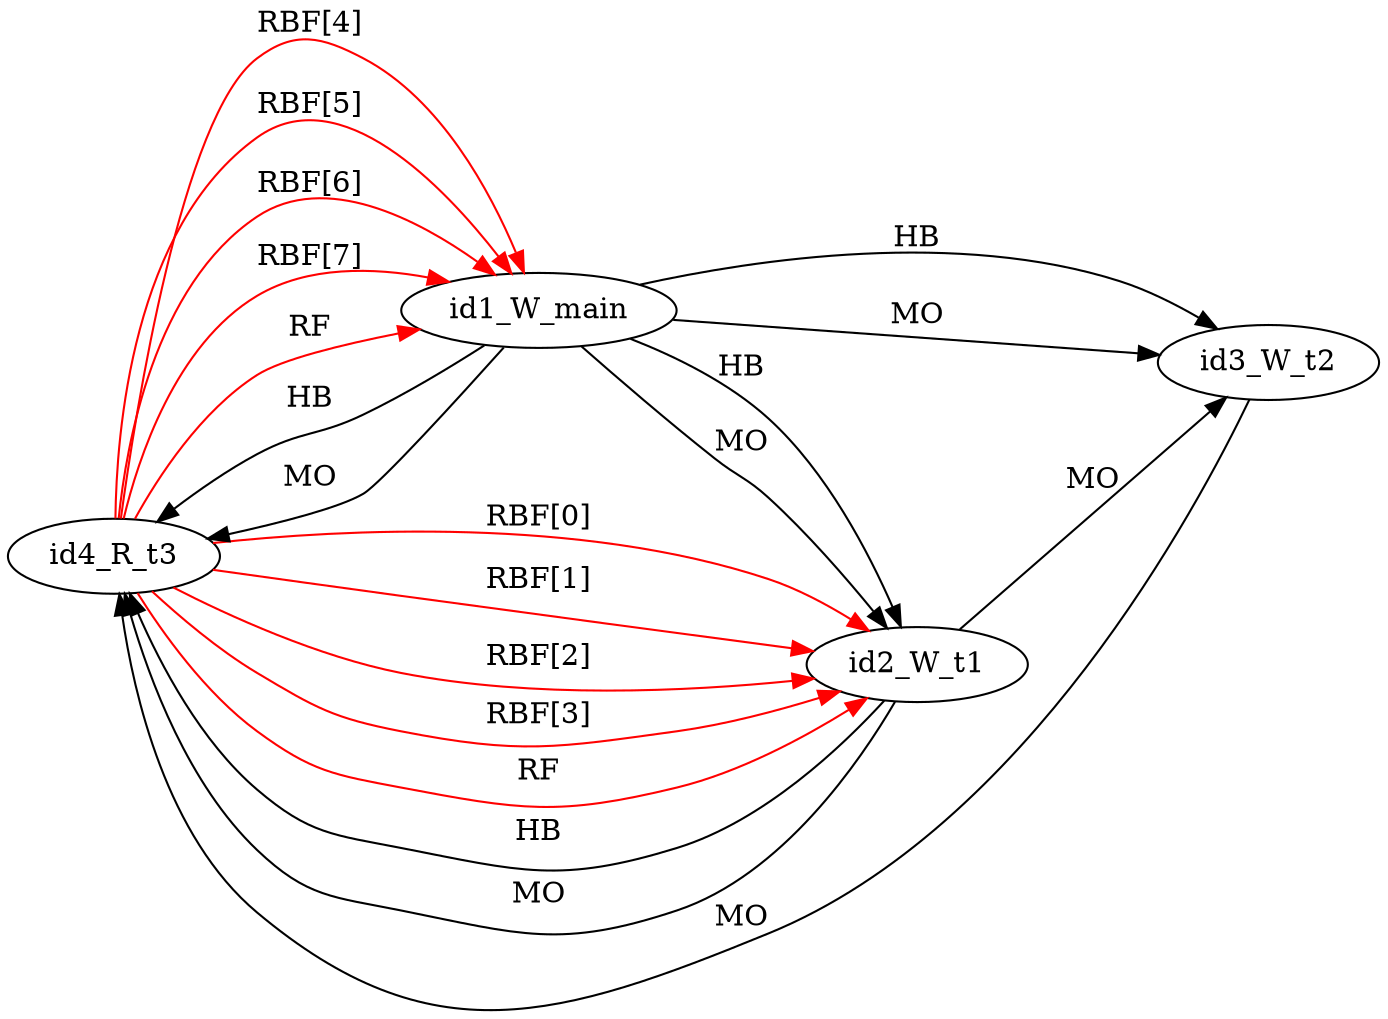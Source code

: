 digraph memory_model {
rankdir=LR;
id4_R_t3 -> id1_W_main [label = "RBF[4]", color="red"];
id4_R_t3 -> id1_W_main [label = "RBF[5]", color="red"];
id4_R_t3 -> id1_W_main [label = "RBF[6]", color="red"];
id4_R_t3 -> id1_W_main [label = "RBF[7]", color="red"];
id4_R_t3 -> id2_W_t1 [label = "RBF[0]", color="red"];
id4_R_t3 -> id2_W_t1 [label = "RBF[1]", color="red"];
id4_R_t3 -> id2_W_t1 [label = "RBF[2]", color="red"];
id4_R_t3 -> id2_W_t1 [label = "RBF[3]", color="red"];
id4_R_t3 -> id1_W_main [label = "RF", color="red"];
id4_R_t3 -> id2_W_t1 [label = "RF", color="red"];
id1_W_main -> id2_W_t1 [label = "HB", color="black"];
id1_W_main -> id3_W_t2 [label = "HB", color="black"];
id1_W_main -> id4_R_t3 [label = "HB", color="black"];
id2_W_t1 -> id4_R_t3 [label = "HB", color="black"];
id1_W_main -> id2_W_t1 [label = "MO", color="black"];
id1_W_main -> id3_W_t2 [label = "MO", color="black"];
id1_W_main -> id4_R_t3 [label = "MO", color="black"];
id2_W_t1 -> id3_W_t2 [label = "MO", color="black"];
id2_W_t1 -> id4_R_t3 [label = "MO", color="black"];
id3_W_t2 -> id4_R_t3 [label = "MO", color="black"];
}